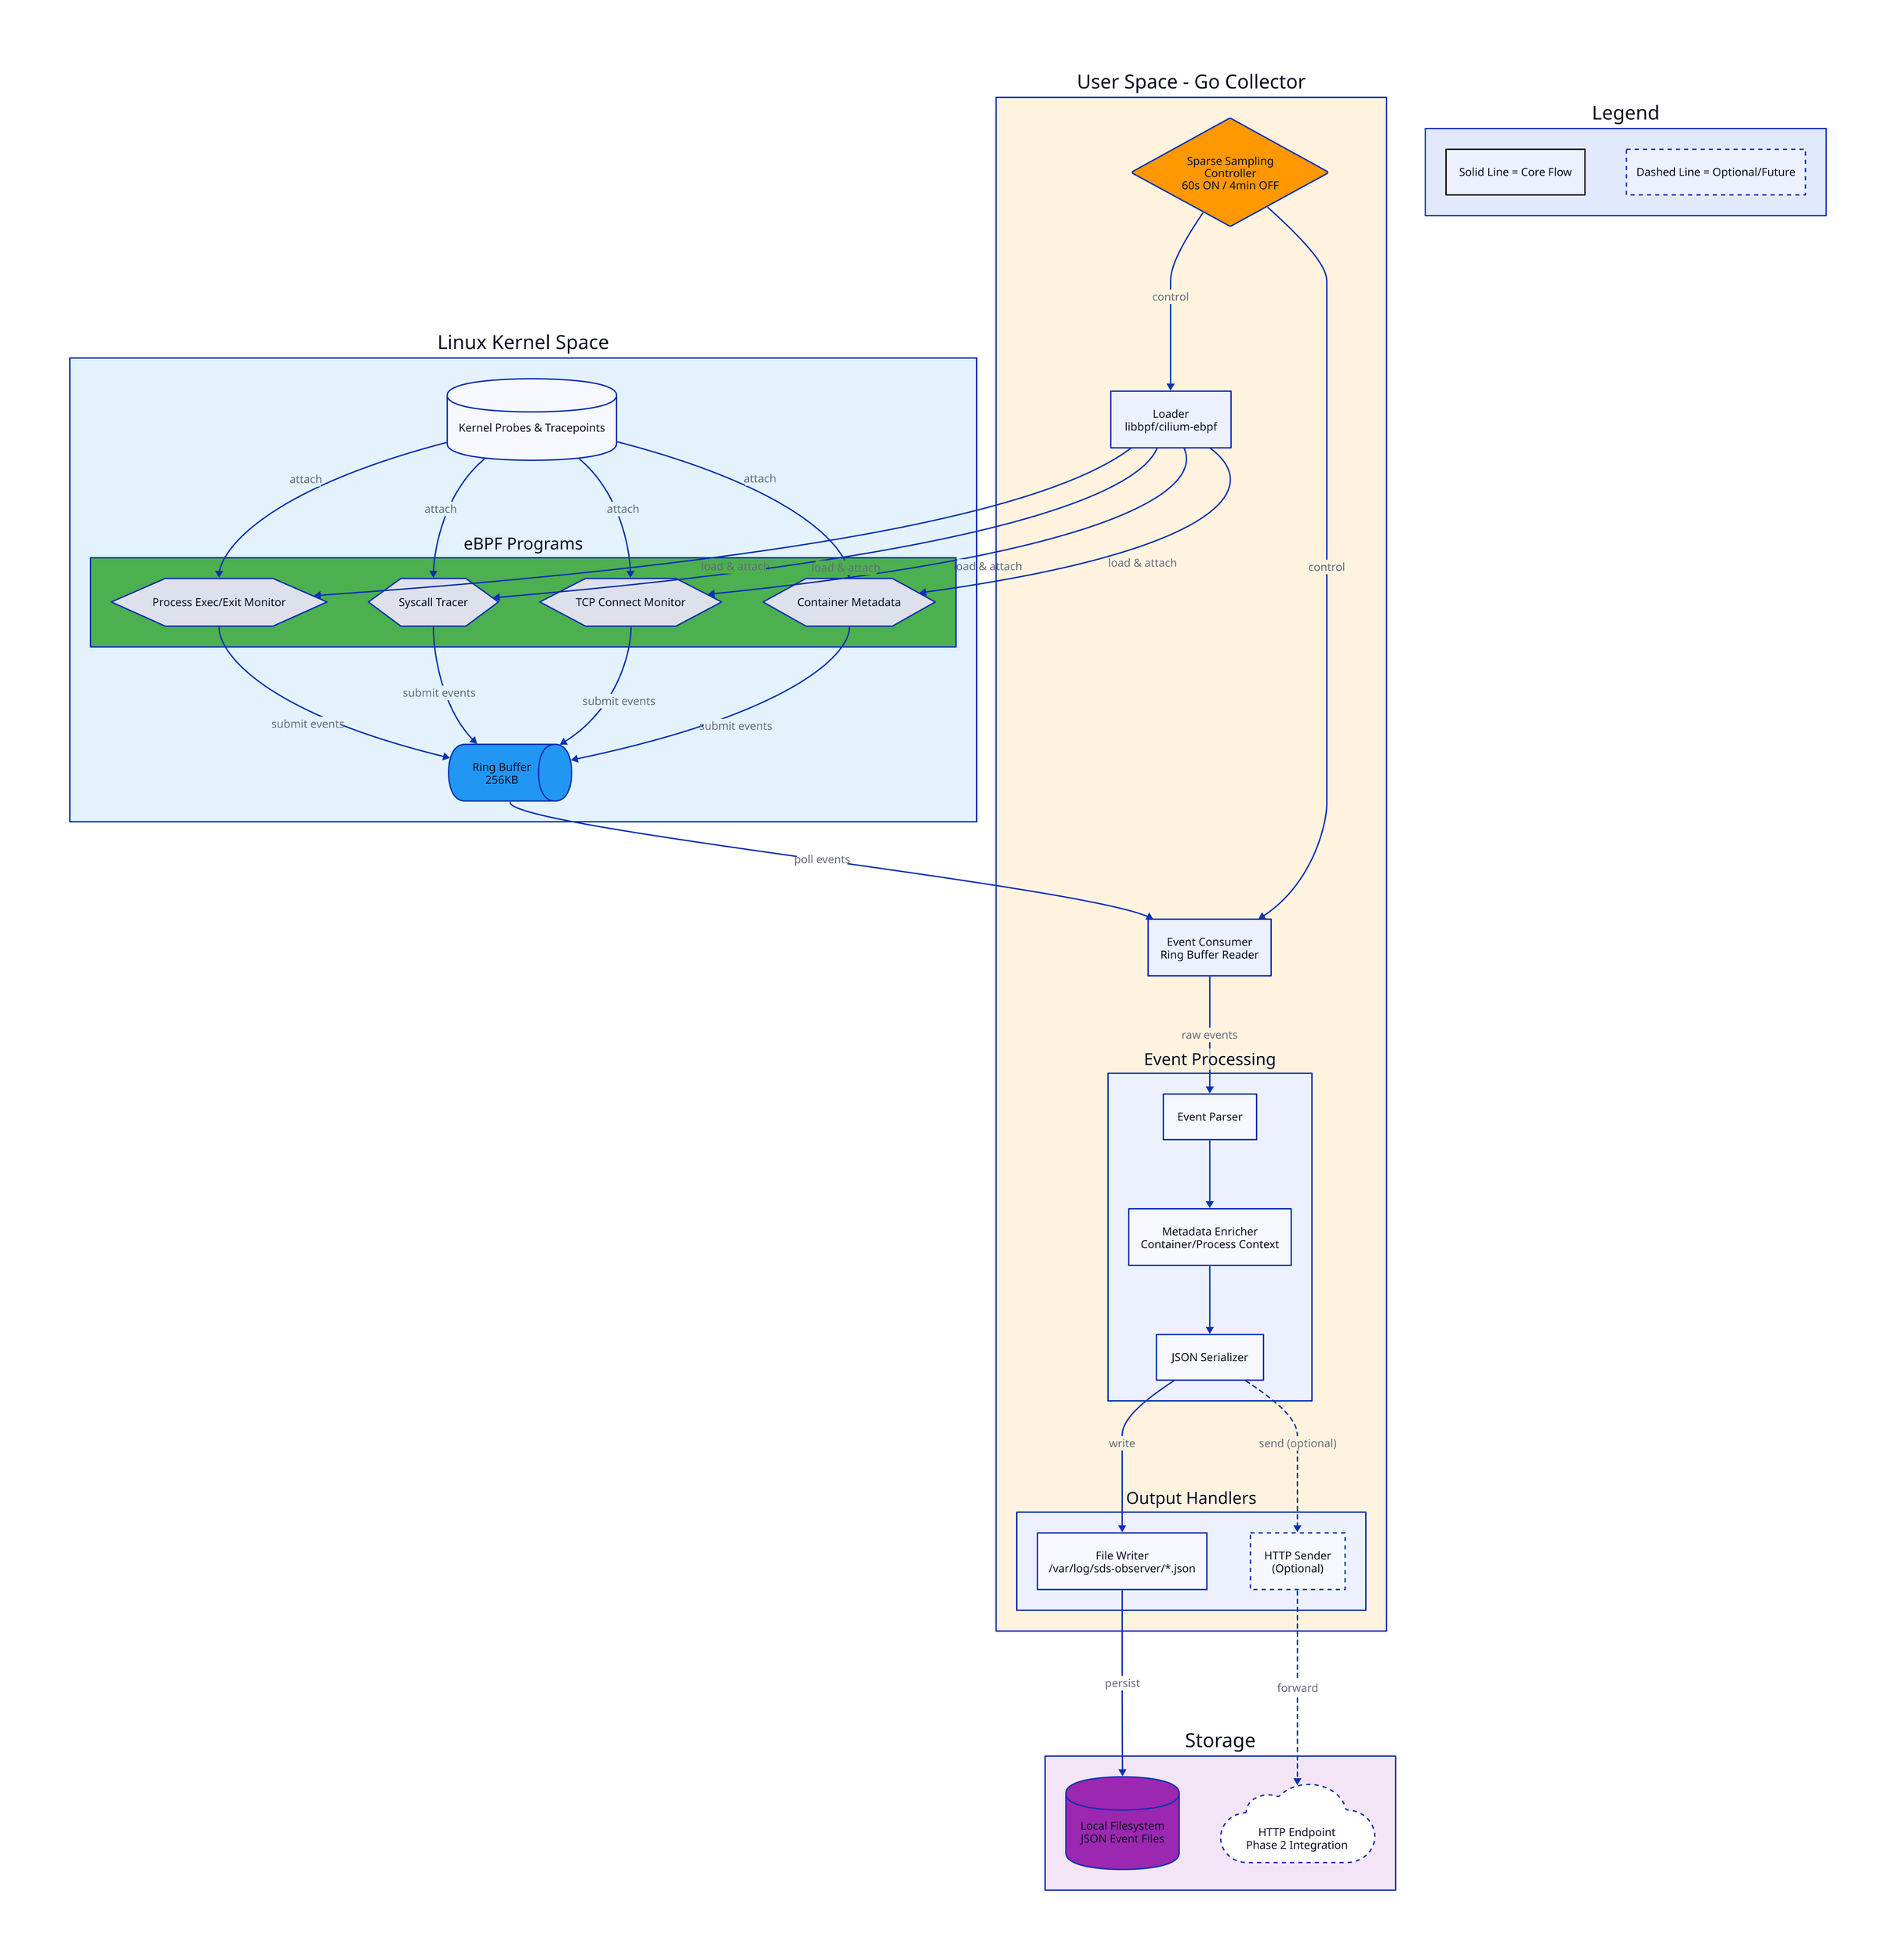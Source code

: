 # Phase 1: Baseline eBPF Agent Architecture
# Sparse sampling system telemetry collector

direction: down

kernel: Linux Kernel Space {
  style.fill: "#e3f2fd"

  kprobes: Kernel Probes & Tracepoints {
    shape: cylinder
  }

  ebpf: eBPF Programs {
    style.fill: "#4CAF50"

    exec: Process Exec/Exit Monitor {
      shape: hexagon
    }

    syscall: Syscall Tracer {
      shape: hexagon
    }

    tcp: TCP Connect Monitor {
      shape: hexagon
    }

    container: Container Metadata {
      shape: hexagon
    }
  }

  ringbuf: Ring Buffer\n256KB {
    shape: queue
    style.fill: "#2196F3"
  }

  kprobes -> ebpf.exec: attach
  kprobes -> ebpf.syscall: attach
  kprobes -> ebpf.tcp: attach
  kprobes -> ebpf.container: attach

  ebpf.exec -> ringbuf: submit events
  ebpf.syscall -> ringbuf: submit events
  ebpf.tcp -> ringbuf: submit events
  ebpf.container -> ringbuf: submit events
}

userspace: User Space - Go Collector {
  style.fill: "#fff3e0"

  loader: Loader\nlibbpf/cilium-ebpf {
    shape: rectangle
  }

  consumer: Event Consumer\nRing Buffer Reader {
    shape: rectangle
  }

  sampler: Sparse Sampling\nController\n60s ON / 4min OFF {
    shape: diamond
    style.fill: "#FF9800"
  }

  processing: Event Processing {
    parser: Event Parser
    enricher: Metadata Enricher\nContainer/Process Context
    serializer: JSON Serializer

    parser -> enricher
    enricher -> serializer
  }

  output: Output Handlers {
    file: File Writer\n/var/log/sds-observer/*.json
    http: HTTP Sender\n(Optional) {
      style.stroke-dash: 3
    }
  }
}

storage: Storage {
  style.fill: "#f3e5f5"

  fs: Local Filesystem\nJSON Event Files {
    shape: cylinder
    style.fill: "#9C27B0"
  }

  api: HTTP Endpoint\nPhase 2 Integration {
    shape: cloud
    style.stroke-dash: 3
  }
}

# Connections
userspace.loader -> kernel.ebpf.exec: load & attach
userspace.loader -> kernel.ebpf.syscall: load & attach
userspace.loader -> kernel.ebpf.tcp: load & attach
userspace.loader -> kernel.ebpf.container: load & attach

kernel.ringbuf -> userspace.consumer: poll events
userspace.consumer -> userspace.processing.parser: raw events

userspace.sampler -> userspace.loader: control
userspace.sampler -> userspace.consumer: control

userspace.processing.serializer -> userspace.output.file: write
userspace.processing.serializer -> userspace.output.http: send (optional) {
  style.stroke-dash: 3
}

userspace.output.file -> storage.fs: persist
userspace.output.http -> storage.api: forward {
  style.stroke-dash: 3
}

# Legend
legend: Legend {
  solid: Solid Line = Core Flow {
    style.stroke: black
  }
  dashed: Dashed Line = Optional/Future {
    style.stroke-dash: 3
  }
}